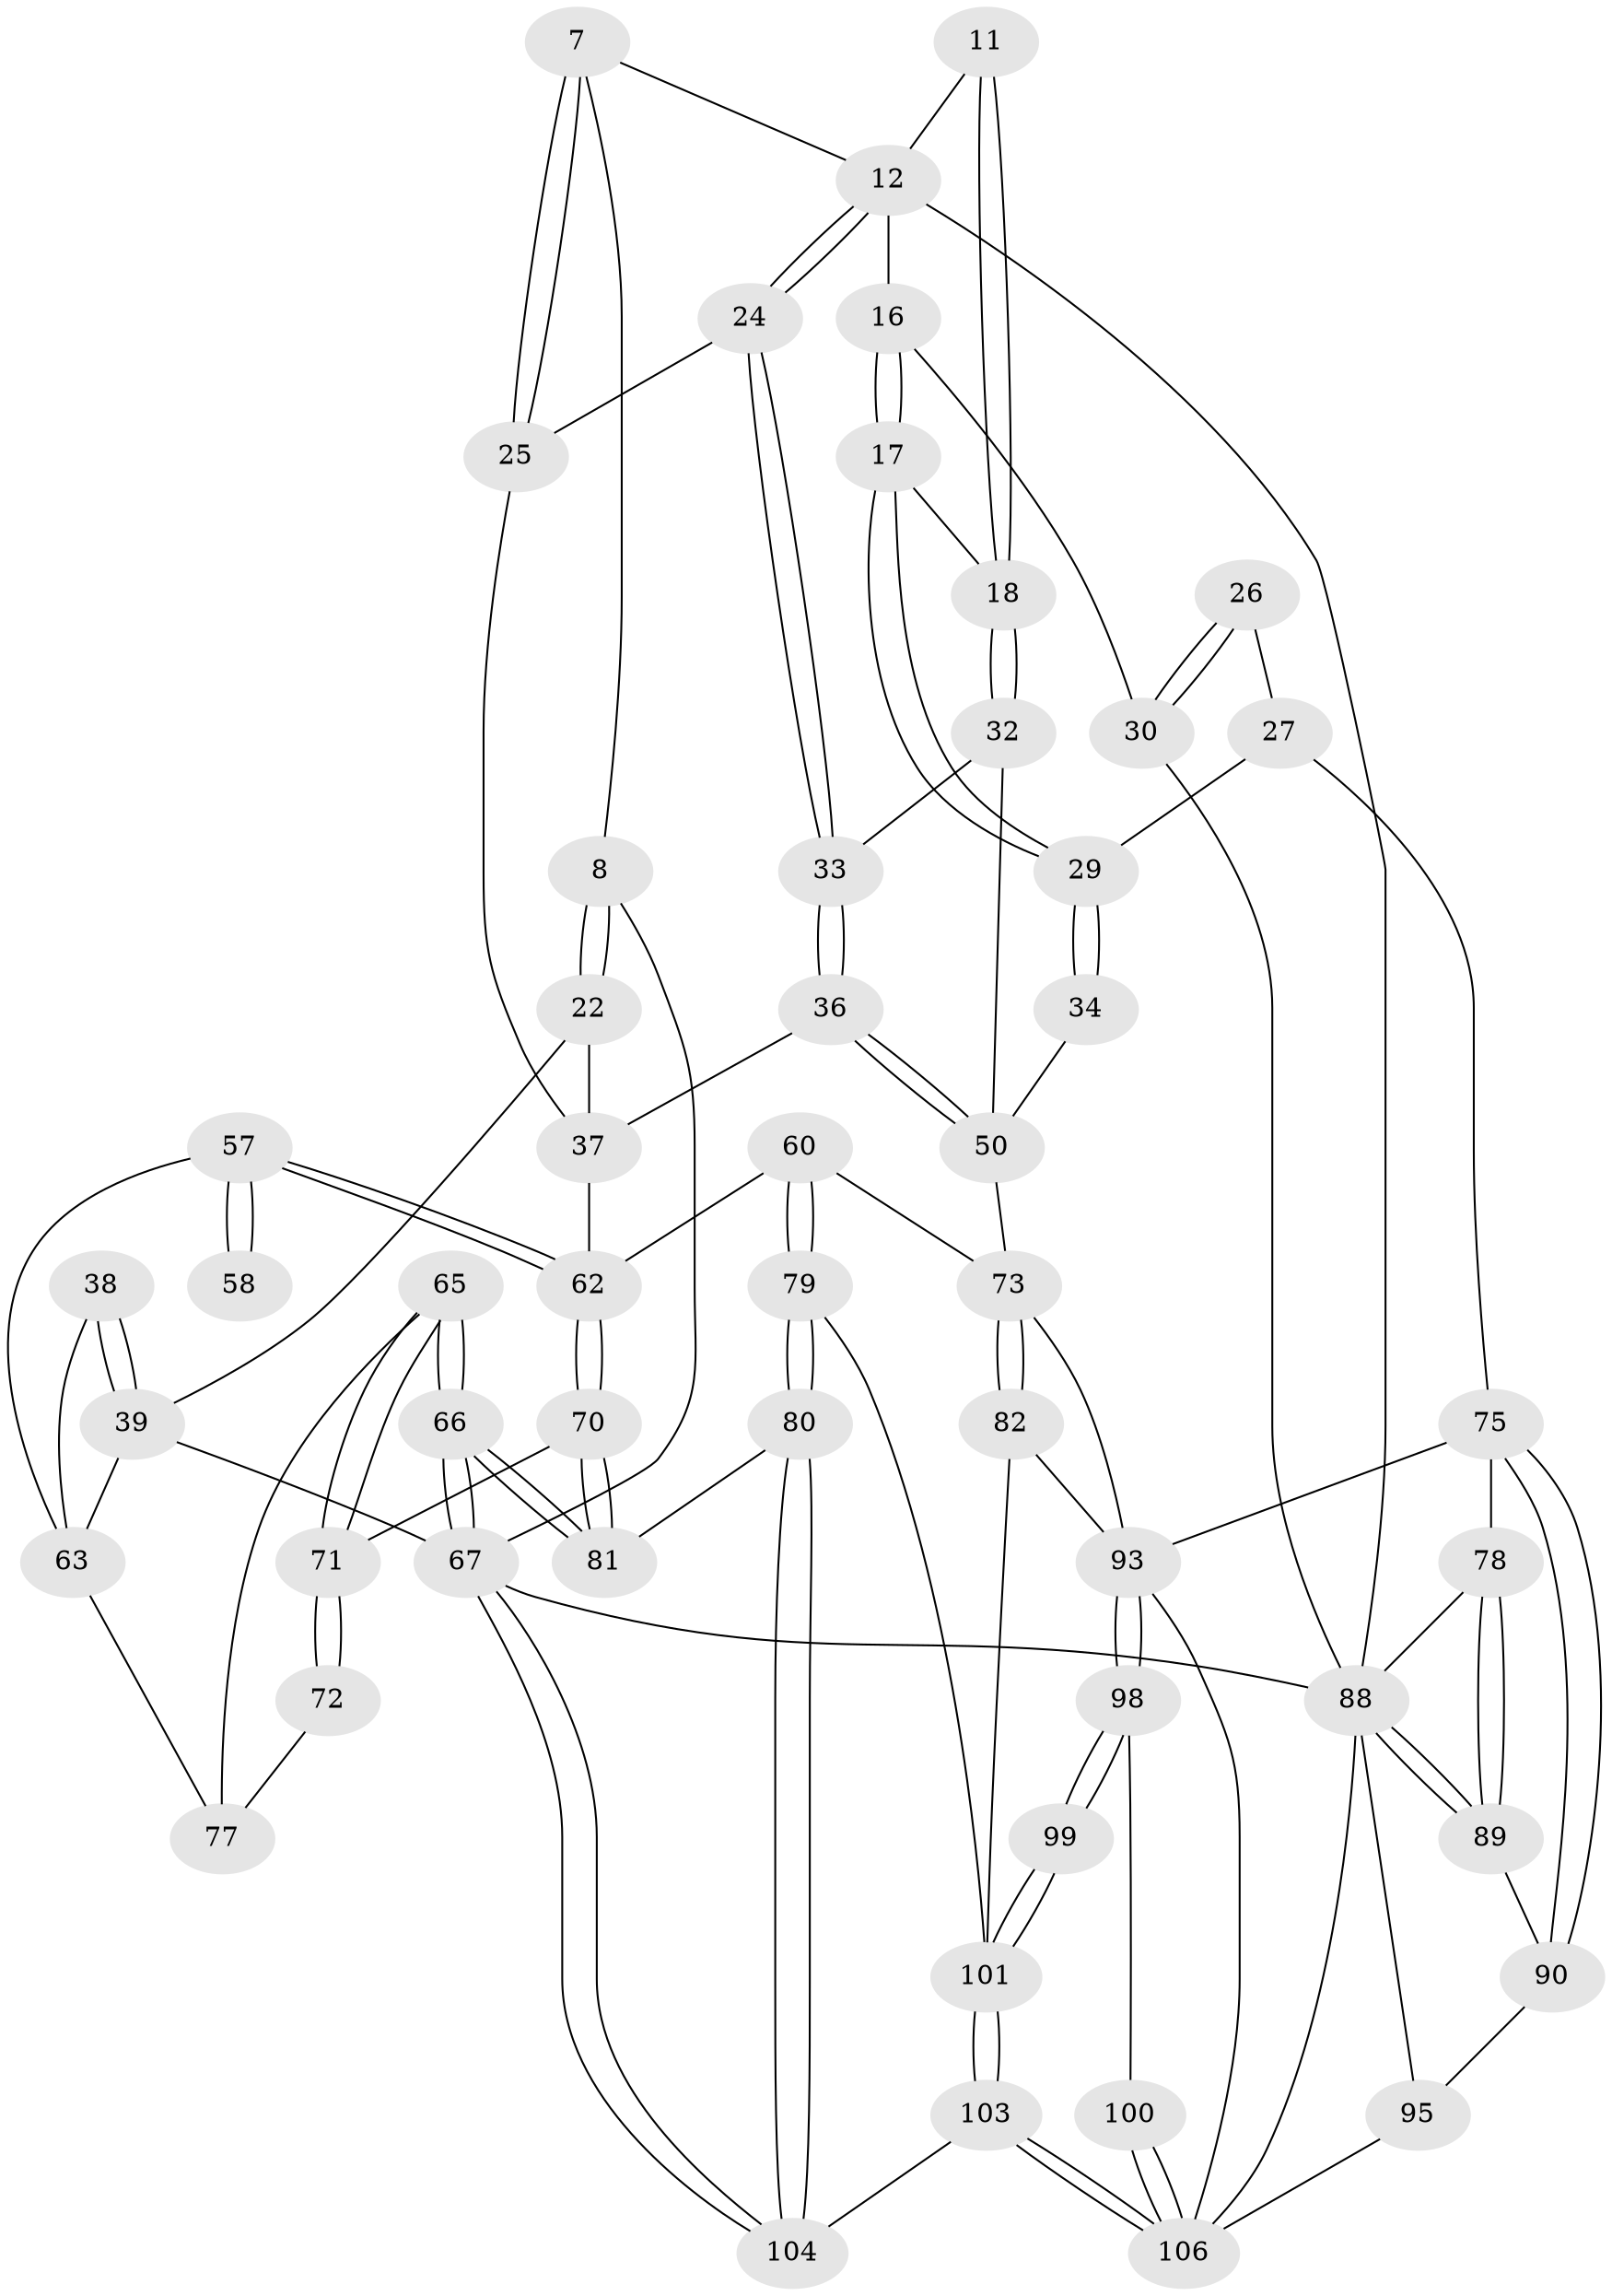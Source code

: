 // original degree distribution, {3: 0.04716981132075472, 4: 0.19811320754716982, 5: 0.5188679245283019, 6: 0.2358490566037736}
// Generated by graph-tools (version 1.1) at 2025/02/03/09/25 05:02:05]
// undirected, 53 vertices, 121 edges
graph export_dot {
graph [start="1"]
  node [color=gray90,style=filled];
  7 [pos="+0.34403814564445334+0.1622454822008332"];
  8 [pos="+0.23320114613097853+0.2148214130681875"];
  11 [pos="+0.6768895282679253+0.16732130964362343"];
  12 [pos="+0.5142189323864428+0.1528338805899018",super="+10"];
  16 [pos="+0.8373741784074107+0.22753740330280872",super="+15"];
  17 [pos="+0.6939647475980972+0.1982175159851253"];
  18 [pos="+0.6912854301666672+0.19529245005881274"];
  22 [pos="+0.21574334674815615+0.26903173296512495"];
  24 [pos="+0.4827715841670738+0.3082752282929375"];
  25 [pos="+0.3802732268818778+0.3235473923306573"];
  26 [pos="+0.9619013838310477+0.35515027169065244"];
  27 [pos="+0.7886621207625917+0.4046532798103352"];
  29 [pos="+0.6943152338743099+0.1998392553685327",super="+28"];
  30 [pos="+1+0.4194232692287335",super="+13+19"];
  32 [pos="+0.5443576444933171+0.38488965565494626"];
  33 [pos="+0.5167939164809933+0.36900091366268223"];
  34 [pos="+0.6265779890193335+0.43085471158983324"];
  36 [pos="+0.38528460069404324+0.4402830801659203"];
  37 [pos="+0.3406120305844725+0.4231021127782392",super="+31"];
  38 [pos="+0.17961241866535518+0.2998084904204069"];
  39 [pos="+0+0.2484386194109983",super="+20+23"];
  50 [pos="+0.4124113544767942+0.47246675431159946",super="+49"];
  57 [pos="+0.16607695612475307+0.4991630155664551",super="+41+46"];
  58 [pos="+0.1507912091674606+0.500770066446443"];
  60 [pos="+0.3852483883067449+0.6065094115878565"];
  62 [pos="+0.2060154869946504+0.6651861377139725",super="+61+40"];
  63 [pos="+0+0.4946271551784201",super="+47+48+43"];
  65 [pos="+0+1"];
  66 [pos="+0+1"];
  67 [pos="+0+1",super="+4+9"];
  70 [pos="+0.20417080633526286+0.6966539773172145"];
  71 [pos="+0.0942452146553468+0.6688690577469981"];
  72 [pos="+0.0894978859387223+0.6630521656924986",super="+69"];
  73 [pos="+0.5690147066338005+0.5951063715199766",super="+53+59"];
  75 [pos="+0.758712343146211+0.6629735755369052",super="+74+56"];
  77 [pos="+0.07394019977670596+0.6487403064869249",super="+64+68"];
  78 [pos="+0.8944913362098655+0.6625820622827291",super="+55"];
  79 [pos="+0.33319455160440575+0.7859963581223859"];
  80 [pos="+0.3308242609801032+0.7868002375413414"];
  81 [pos="+0.2437741788244201+0.7643352014237957"];
  82 [pos="+0.55913959077743+0.7554410705996462"];
  88 [pos="+1+0.8014915927776851",super="+54+87+86"];
  89 [pos="+0.8681822799962478+0.7352476099552665"];
  90 [pos="+0.8438156967633869+0.7508341128259682"];
  93 [pos="+0.7273850810853594+0.8288858241167512",super="+85+76+52"];
  95 [pos="+0.8849927004030963+0.8471549386807525",super="+91+94"];
  98 [pos="+0.7175176105262622+0.8964393886154208"];
  99 [pos="+0.5994715387165136+1"];
  100 [pos="+0.8120878952228786+0.9409093754530728"];
  101 [pos="+0.5873983089418601+1",super="+84+83"];
  103 [pos="+0.5871593855692891+1"];
  104 [pos="+0.30036735612743687+1"];
  106 [pos="+0.7702786474475316+1",super="+105+97"];
  7 -- 8;
  7 -- 25;
  7 -- 25;
  7 -- 12;
  8 -- 22;
  8 -- 22;
  8 -- 67;
  11 -- 12 [weight=2];
  11 -- 18;
  11 -- 18;
  12 -- 24;
  12 -- 24;
  12 -- 16;
  12 -- 88;
  16 -- 17;
  16 -- 17;
  16 -- 30 [weight=2];
  17 -- 18;
  17 -- 29;
  17 -- 29;
  18 -- 32;
  18 -- 32;
  22 -- 39;
  22 -- 37;
  24 -- 25;
  24 -- 33;
  24 -- 33;
  25 -- 37;
  26 -- 27;
  26 -- 30 [weight=2];
  26 -- 30;
  27 -- 29;
  27 -- 75;
  29 -- 34 [weight=2];
  29 -- 34;
  30 -- 88 [weight=2];
  32 -- 33;
  32 -- 50;
  33 -- 36;
  33 -- 36;
  34 -- 50;
  36 -- 37;
  36 -- 50;
  36 -- 50;
  37 -- 62;
  38 -- 39 [weight=2];
  38 -- 39;
  38 -- 63;
  39 -- 67 [weight=2];
  39 -- 63;
  50 -- 73 [weight=2];
  57 -- 58 [weight=2];
  57 -- 58;
  57 -- 62 [weight=2];
  57 -- 62;
  57 -- 63 [weight=2];
  60 -- 79;
  60 -- 79;
  60 -- 73;
  60 -- 62;
  62 -- 70;
  62 -- 70;
  63 -- 77 [weight=2];
  65 -- 66;
  65 -- 66;
  65 -- 71;
  65 -- 71;
  65 -- 77;
  66 -- 67;
  66 -- 67;
  66 -- 81;
  66 -- 81;
  67 -- 104;
  67 -- 104;
  67 -- 88 [weight=2];
  70 -- 71;
  70 -- 81;
  70 -- 81;
  71 -- 72;
  71 -- 72;
  72 -- 77 [weight=2];
  73 -- 82;
  73 -- 82;
  73 -- 93;
  75 -- 90;
  75 -- 90;
  75 -- 78 [weight=2];
  75 -- 93 [weight=2];
  78 -- 89;
  78 -- 89;
  78 -- 88;
  79 -- 80;
  79 -- 80;
  79 -- 101;
  80 -- 81;
  80 -- 104;
  80 -- 104;
  82 -- 101;
  82 -- 93;
  88 -- 89;
  88 -- 89;
  88 -- 95;
  88 -- 106;
  89 -- 90;
  90 -- 95;
  93 -- 98;
  93 -- 98;
  93 -- 106;
  95 -- 106 [weight=3];
  98 -- 99;
  98 -- 99;
  98 -- 100;
  99 -- 101 [weight=2];
  99 -- 101;
  100 -- 106 [weight=2];
  100 -- 106;
  101 -- 103;
  101 -- 103;
  103 -- 104;
  103 -- 106;
  103 -- 106;
}
